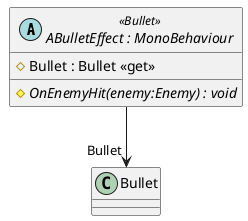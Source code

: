 @startuml
abstract class "ABulletEffect : MonoBehaviour" as ABulletEffect <<Bullet>> {
    # Bullet : Bullet <<get>>
    # {abstract} OnEnemyHit(enemy:Enemy) : void
}
ABulletEffect --> "Bullet" Bullet
@enduml
